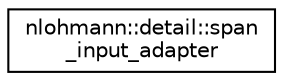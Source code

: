 digraph "Graphical Class Hierarchy"
{
 // LATEX_PDF_SIZE
  edge [fontname="Helvetica",fontsize="10",labelfontname="Helvetica",labelfontsize="10"];
  node [fontname="Helvetica",fontsize="10",shape=record];
  rankdir="LR";
  Node0 [label="nlohmann::detail::span\l_input_adapter",height=0.2,width=0.4,color="black", fillcolor="white", style="filled",URL="$da/d7e/classnlohmann_1_1detail_1_1span__input__adapter.html",tooltip=" "];
}
